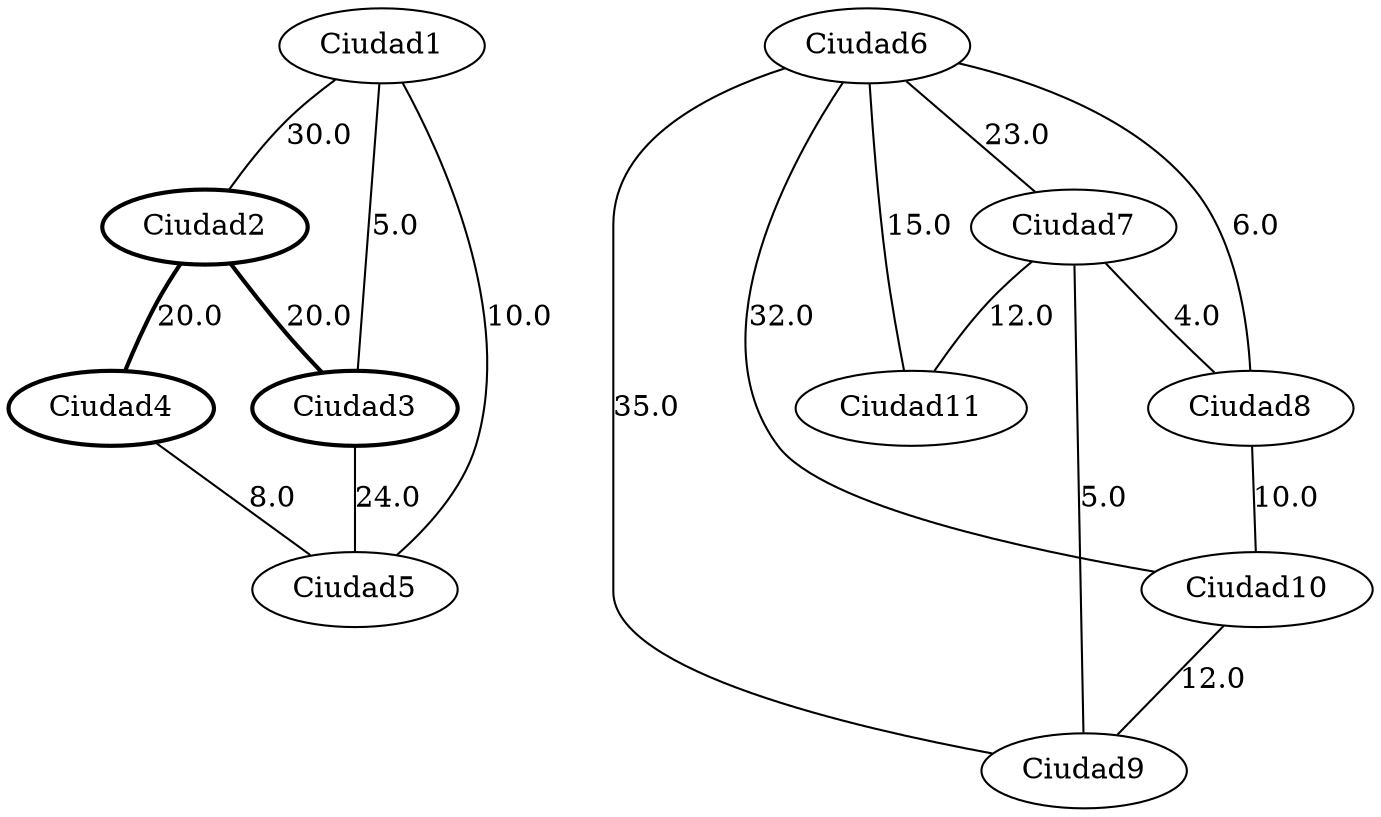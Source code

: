 strict graph G {
  1 [ style="solid" label="Ciudad1" ];
  2 [ style="bold" label="Ciudad2" ];
  3 [ style="bold" label="Ciudad3" ];
  4 [ style="bold" label="Ciudad4" ];
  5 [ style="solid" label="Ciudad5" ];
  6 [ style="solid" label="Ciudad6" ];
  7 [ style="solid" label="Ciudad7" ];
  8 [ style="solid" label="Ciudad8" ];
  9 [ style="solid" label="Ciudad9" ];
  10 [ style="solid" label="Ciudad10" ];
  11 [ style="solid" label="Ciudad11" ];
  1 -- 2 [ style="solid" label="30.0" ];
  2 -- 3 [ style="bold" label="20.0" ];
  3 -- 5 [ style="solid" label="24.0" ];
  2 -- 4 [ style="bold" label="20.0" ];
  4 -- 5 [ style="solid" label="8.0" ];
  1 -- 3 [ style="solid" label="5.0" ];
  5 -- 1 [ style="solid" label="10.0" ];
  6 -- 8 [ style="solid" label="6.0" ];
  9 -- 6 [ style="solid" label="35.0" ];
  8 -- 10 [ style="solid" label="10.0" ];
  10 -- 9 [ style="solid" label="12.0" ];
  6 -- 10 [ style="solid" label="32.0" ];
  6 -- 7 [ style="solid" label="23.0" ];
  7 -- 9 [ style="solid" label="5.0" ];
  7 -- 11 [ style="solid" label="12.0" ];
  11 -- 6 [ style="solid" label="15.0" ];
  7 -- 8 [ style="solid" label="4.0" ];
}
